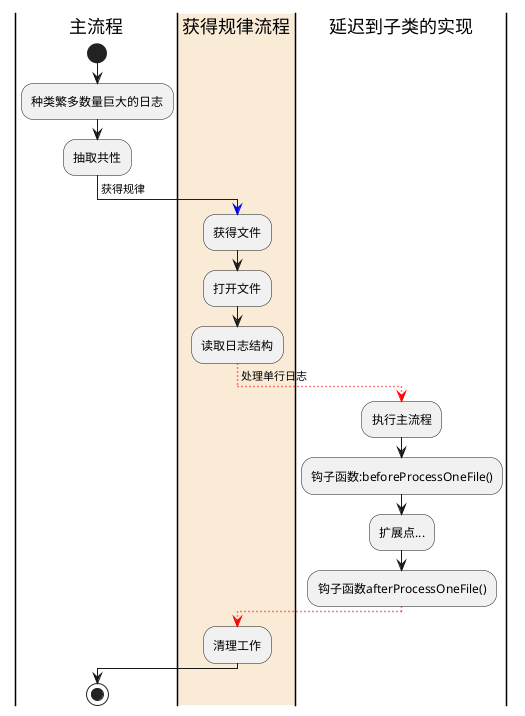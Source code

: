@startuml
|主流程|
start
:种类繁多数量巨大的日志;
:抽取共性;
-[#blue]->获得规律;

|#AntiqueWhite|获得规律流程|
:获得文件;
:打开文件;
:读取日志结构;

|延迟到子类的实现|

-[#red,dotted]->处理单行日志;
:执行主流程;
:钩子函数:beforeProcessOneFile();
:扩展点...;
:钩子函数afterProcessOneFile();
-[#red,dotted]->

|获得规律流程|
:清理工作;

|主流程|
stop

@enduml